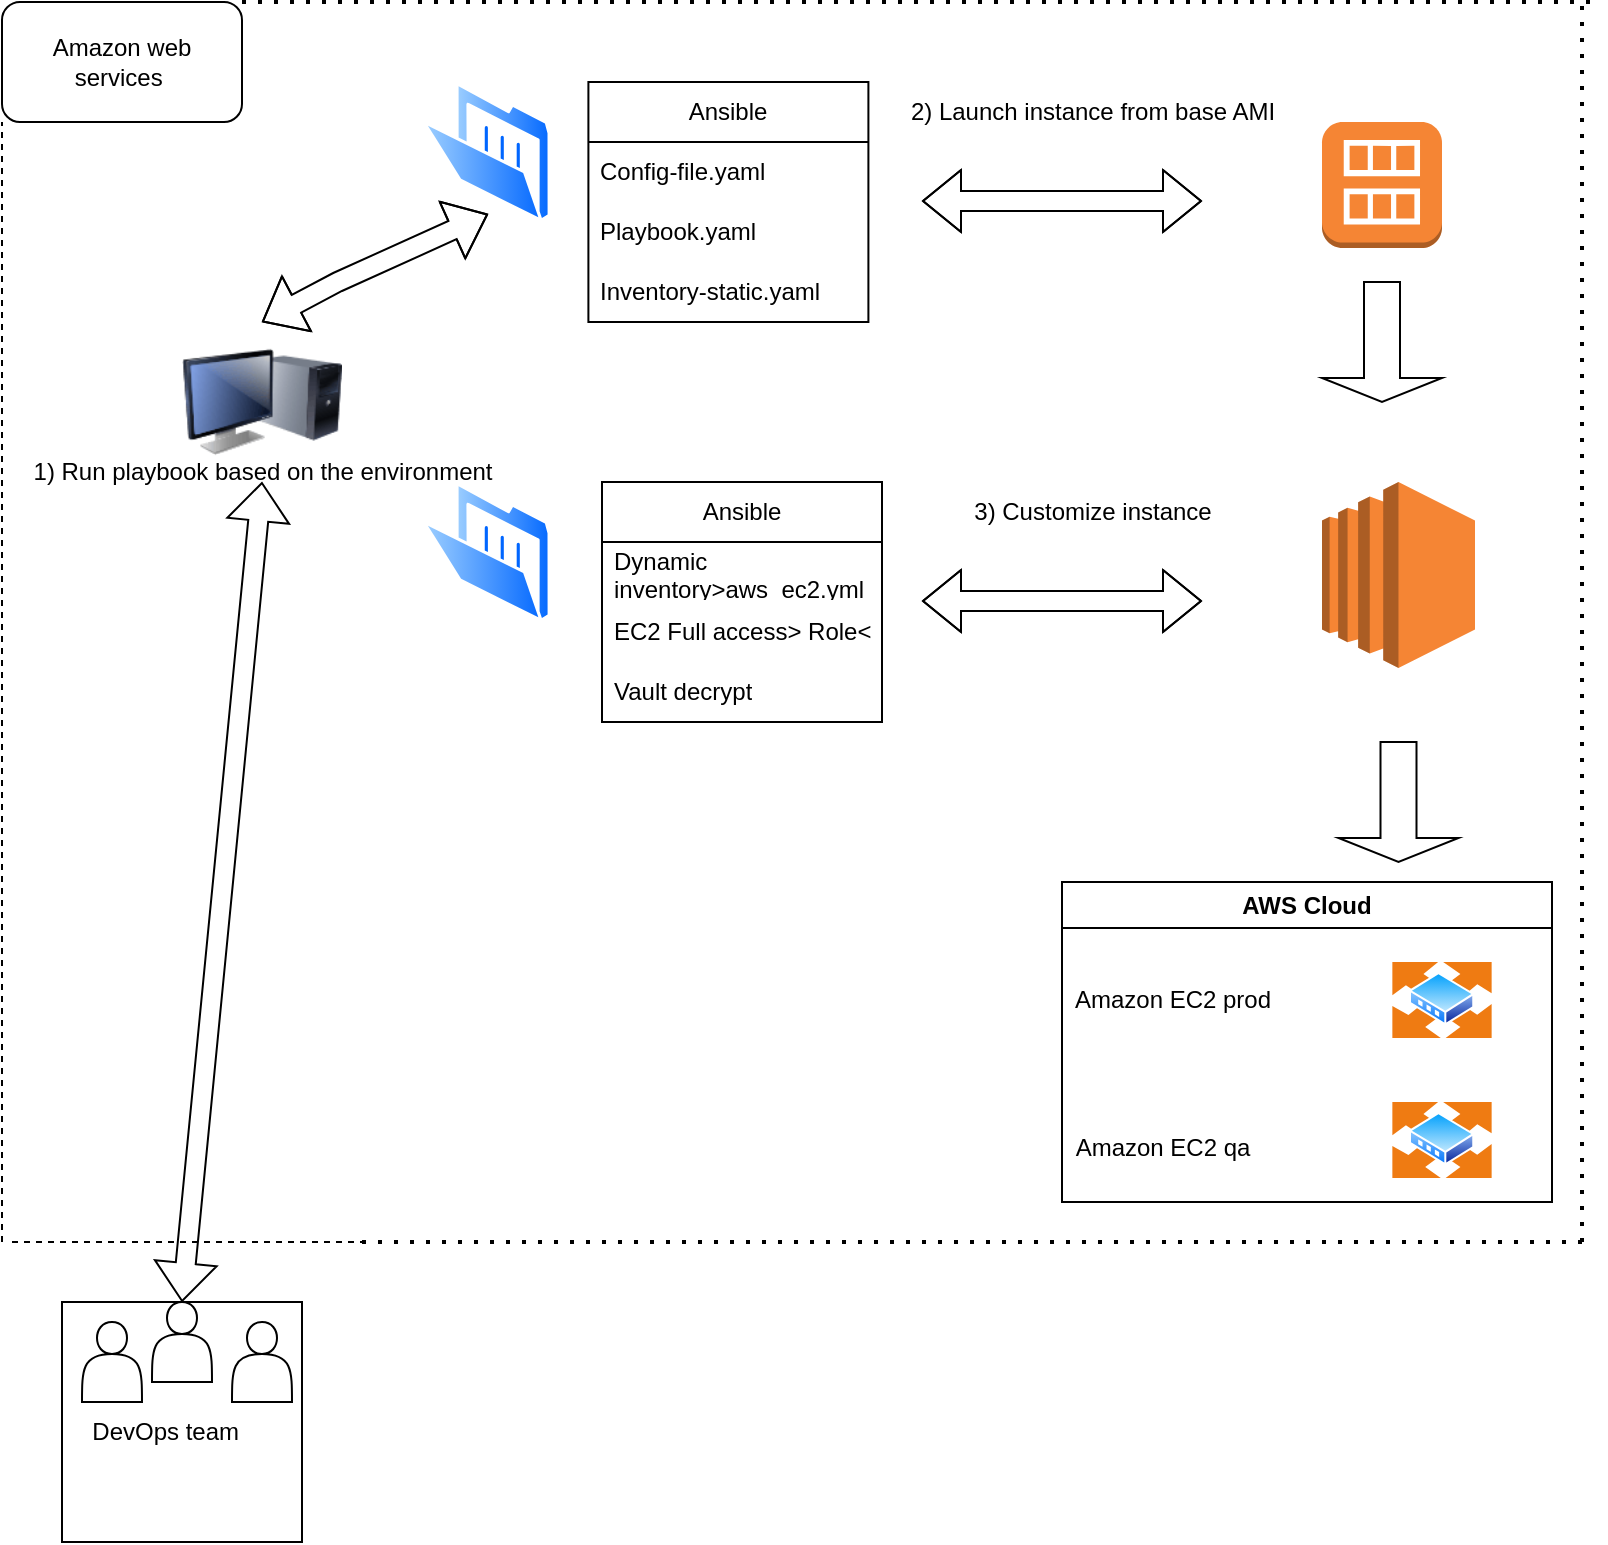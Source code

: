 <mxfile version="24.6.5" type="device">
  <diagram name="Page-1" id="IyVFc7qLOiWu3YuaCPPt">
    <mxGraphModel dx="2152" dy="780" grid="1" gridSize="10" guides="1" tooltips="1" connect="1" arrows="1" fold="1" page="1" pageScale="1" pageWidth="850" pageHeight="1100" math="0" shadow="0">
      <root>
        <mxCell id="0" />
        <mxCell id="1" parent="0" />
        <mxCell id="ZUBSSfxszrNEVLq0Uzy9-1" value="" style="whiteSpace=wrap;html=1;aspect=fixed;" parent="1" vertex="1">
          <mxGeometry x="-790" y="690" width="120" height="120" as="geometry" />
        </mxCell>
        <mxCell id="ZUBSSfxszrNEVLq0Uzy9-5" value="AWS Cloud" style="swimlane;whiteSpace=wrap;html=1;" parent="1" vertex="1">
          <mxGeometry x="-290" y="480" width="245" height="160" as="geometry" />
        </mxCell>
        <mxCell id="ZUBSSfxszrNEVLq0Uzy9-9" value="" style="image;aspect=fixed;perimeter=ellipsePerimeter;html=1;align=center;shadow=0;dashed=0;spacingTop=3;image=img/lib/active_directory/router.svg;" parent="ZUBSSfxszrNEVLq0Uzy9-5" vertex="1">
          <mxGeometry x="165" y="40" width="50" height="38" as="geometry" />
        </mxCell>
        <mxCell id="ZUBSSfxszrNEVLq0Uzy9-11" value="Amazon EC2 prod" style="text;html=1;align=center;verticalAlign=middle;resizable=0;points=[];autosize=1;strokeColor=none;fillColor=none;" parent="ZUBSSfxszrNEVLq0Uzy9-5" vertex="1">
          <mxGeometry x="-5" y="44" width="120" height="30" as="geometry" />
        </mxCell>
        <mxCell id="ZUBSSfxszrNEVLq0Uzy9-12" value="" style="image;aspect=fixed;perimeter=ellipsePerimeter;html=1;align=center;shadow=0;dashed=0;spacingTop=3;image=img/lib/active_directory/router.svg;" parent="ZUBSSfxszrNEVLq0Uzy9-5" vertex="1">
          <mxGeometry x="165" y="110" width="50" height="38" as="geometry" />
        </mxCell>
        <mxCell id="ZUBSSfxszrNEVLq0Uzy9-13" value="Amazon EC2 qa" style="text;html=1;align=center;verticalAlign=middle;resizable=0;points=[];autosize=1;strokeColor=none;fillColor=none;" parent="ZUBSSfxszrNEVLq0Uzy9-5" vertex="1">
          <mxGeometry x="-5" y="118" width="110" height="30" as="geometry" />
        </mxCell>
        <mxCell id="ZUBSSfxszrNEVLq0Uzy9-8" value="" style="shape=actor;whiteSpace=wrap;html=1;" parent="1" vertex="1">
          <mxGeometry x="-780" y="700" width="30" height="40" as="geometry" />
        </mxCell>
        <mxCell id="ZUBSSfxszrNEVLq0Uzy9-21" value="" style="image;aspect=fixed;perimeter=ellipsePerimeter;html=1;align=center;shadow=0;dashed=0;spacingTop=3;image=img/lib/active_directory/folder_open.svg;" parent="1" vertex="1">
          <mxGeometry x="-610" y="80" width="64.4" height="70" as="geometry" />
        </mxCell>
        <mxCell id="ZUBSSfxszrNEVLq0Uzy9-25" value="DevOps team&amp;nbsp;" style="text;html=1;align=center;verticalAlign=middle;resizable=0;points=[];autosize=1;strokeColor=none;fillColor=none;" parent="1" vertex="1">
          <mxGeometry x="-787.2" y="740" width="100" height="30" as="geometry" />
        </mxCell>
        <mxCell id="SJhDoxv-UmGifvt-m18Y-3" value="" style="shape=actor;whiteSpace=wrap;html=1;" vertex="1" parent="1">
          <mxGeometry x="-705" y="700" width="30" height="40" as="geometry" />
        </mxCell>
        <mxCell id="SJhDoxv-UmGifvt-m18Y-5" value="" style="shape=actor;whiteSpace=wrap;html=1;" vertex="1" parent="1">
          <mxGeometry x="-745" y="690" width="30" height="40" as="geometry" />
        </mxCell>
        <mxCell id="SJhDoxv-UmGifvt-m18Y-8" value="Ansible" style="swimlane;fontStyle=0;childLayout=stackLayout;horizontal=1;startSize=30;horizontalStack=0;resizeParent=1;resizeParentMax=0;resizeLast=0;collapsible=1;marginBottom=0;whiteSpace=wrap;html=1;" vertex="1" parent="1">
          <mxGeometry x="-526.8" y="80" width="140" height="120" as="geometry" />
        </mxCell>
        <mxCell id="SJhDoxv-UmGifvt-m18Y-9" value="Config-file.yaml" style="text;strokeColor=none;fillColor=none;align=left;verticalAlign=middle;spacingLeft=4;spacingRight=4;overflow=hidden;points=[[0,0.5],[1,0.5]];portConstraint=eastwest;rotatable=0;whiteSpace=wrap;html=1;" vertex="1" parent="SJhDoxv-UmGifvt-m18Y-8">
          <mxGeometry y="30" width="140" height="30" as="geometry" />
        </mxCell>
        <mxCell id="SJhDoxv-UmGifvt-m18Y-10" value="Playbook.yaml" style="text;strokeColor=none;fillColor=none;align=left;verticalAlign=middle;spacingLeft=4;spacingRight=4;overflow=hidden;points=[[0,0.5],[1,0.5]];portConstraint=eastwest;rotatable=0;whiteSpace=wrap;html=1;" vertex="1" parent="SJhDoxv-UmGifvt-m18Y-8">
          <mxGeometry y="60" width="140" height="30" as="geometry" />
        </mxCell>
        <mxCell id="SJhDoxv-UmGifvt-m18Y-11" value="Inventory-static.yaml" style="text;strokeColor=none;fillColor=none;align=left;verticalAlign=middle;spacingLeft=4;spacingRight=4;overflow=hidden;points=[[0,0.5],[1,0.5]];portConstraint=eastwest;rotatable=0;whiteSpace=wrap;html=1;" vertex="1" parent="SJhDoxv-UmGifvt-m18Y-8">
          <mxGeometry y="90" width="140" height="30" as="geometry" />
        </mxCell>
        <mxCell id="SJhDoxv-UmGifvt-m18Y-12" value="" style="shape=flexArrow;endArrow=classic;startArrow=classic;html=1;rounded=0;" edge="1" parent="1">
          <mxGeometry width="100" height="100" relative="1" as="geometry">
            <mxPoint x="-360" y="139.5" as="sourcePoint" />
            <mxPoint x="-220" y="139.5" as="targetPoint" />
            <Array as="points">
              <mxPoint x="-290" y="139.5" />
            </Array>
          </mxGeometry>
        </mxCell>
        <mxCell id="SJhDoxv-UmGifvt-m18Y-14" value="" style="image;aspect=fixed;perimeter=ellipsePerimeter;html=1;align=center;shadow=0;dashed=0;spacingTop=3;image=img/lib/active_directory/folder_open.svg;" vertex="1" parent="1">
          <mxGeometry x="-610" y="280" width="64.4" height="70" as="geometry" />
        </mxCell>
        <mxCell id="SJhDoxv-UmGifvt-m18Y-16" value="Ansible" style="swimlane;fontStyle=0;childLayout=stackLayout;horizontal=1;startSize=30;horizontalStack=0;resizeParent=1;resizeParentMax=0;resizeLast=0;collapsible=1;marginBottom=0;whiteSpace=wrap;html=1;" vertex="1" parent="1">
          <mxGeometry x="-520" y="280" width="140" height="120" as="geometry" />
        </mxCell>
        <mxCell id="SJhDoxv-UmGifvt-m18Y-17" value="Dynamic inventory&amp;gt;aws_ec2.yml" style="text;strokeColor=none;fillColor=none;align=left;verticalAlign=middle;spacingLeft=4;spacingRight=4;overflow=hidden;points=[[0,0.5],[1,0.5]];portConstraint=eastwest;rotatable=0;whiteSpace=wrap;html=1;" vertex="1" parent="SJhDoxv-UmGifvt-m18Y-16">
          <mxGeometry y="30" width="140" height="30" as="geometry" />
        </mxCell>
        <mxCell id="SJhDoxv-UmGifvt-m18Y-18" value="EC2 Full access&amp;gt; Role&amp;lt;" style="text;strokeColor=none;fillColor=none;align=left;verticalAlign=middle;spacingLeft=4;spacingRight=4;overflow=hidden;points=[[0,0.5],[1,0.5]];portConstraint=eastwest;rotatable=0;whiteSpace=wrap;html=1;" vertex="1" parent="SJhDoxv-UmGifvt-m18Y-16">
          <mxGeometry y="60" width="140" height="30" as="geometry" />
        </mxCell>
        <mxCell id="SJhDoxv-UmGifvt-m18Y-19" value="Vault decrypt" style="text;strokeColor=none;fillColor=none;align=left;verticalAlign=middle;spacingLeft=4;spacingRight=4;overflow=hidden;points=[[0,0.5],[1,0.5]];portConstraint=eastwest;rotatable=0;whiteSpace=wrap;html=1;" vertex="1" parent="SJhDoxv-UmGifvt-m18Y-16">
          <mxGeometry y="90" width="140" height="30" as="geometry" />
        </mxCell>
        <mxCell id="SJhDoxv-UmGifvt-m18Y-20" value="" style="shape=flexArrow;endArrow=classic;startArrow=classic;html=1;rounded=0;" edge="1" parent="1">
          <mxGeometry width="100" height="100" relative="1" as="geometry">
            <mxPoint x="-360" y="339.5" as="sourcePoint" />
            <mxPoint x="-220" y="339.5" as="targetPoint" />
            <Array as="points">
              <mxPoint x="-290" y="339.5" />
            </Array>
          </mxGeometry>
        </mxCell>
        <mxCell id="SJhDoxv-UmGifvt-m18Y-21" value="" style="outlineConnect=0;dashed=0;verticalLabelPosition=bottom;verticalAlign=top;align=center;html=1;shape=mxgraph.aws3.ami;fillColor=#F58534;gradientColor=none;" vertex="1" parent="1">
          <mxGeometry x="-160" y="100" width="60" height="63" as="geometry" />
        </mxCell>
        <mxCell id="SJhDoxv-UmGifvt-m18Y-22" value="" style="outlineConnect=0;dashed=0;verticalLabelPosition=bottom;verticalAlign=top;align=center;html=1;shape=mxgraph.aws3.ec2;fillColor=#F58534;gradientColor=none;" vertex="1" parent="1">
          <mxGeometry x="-160" y="280" width="76.5" height="93" as="geometry" />
        </mxCell>
        <mxCell id="SJhDoxv-UmGifvt-m18Y-23" value="Amazon web services&amp;nbsp;" style="rounded=1;whiteSpace=wrap;html=1;" vertex="1" parent="1">
          <mxGeometry x="-820" y="40" width="120" height="60" as="geometry" />
        </mxCell>
        <mxCell id="SJhDoxv-UmGifvt-m18Y-24" value="2) Launch instance from base AMI" style="text;html=1;align=center;verticalAlign=middle;resizable=0;points=[];autosize=1;strokeColor=none;fillColor=none;" vertex="1" parent="1">
          <mxGeometry x="-380" y="80" width="210" height="30" as="geometry" />
        </mxCell>
        <mxCell id="SJhDoxv-UmGifvt-m18Y-25" value="3) Customize instance" style="text;html=1;align=center;verticalAlign=middle;resizable=0;points=[];autosize=1;strokeColor=none;fillColor=none;" vertex="1" parent="1">
          <mxGeometry x="-345" y="280" width="140" height="30" as="geometry" />
        </mxCell>
        <mxCell id="SJhDoxv-UmGifvt-m18Y-26" value="" style="image;html=1;image=img/lib/clip_art/computers/Monitor_Tower_128x128.png" vertex="1" parent="1">
          <mxGeometry x="-730" y="200" width="80" height="80" as="geometry" />
        </mxCell>
        <mxCell id="SJhDoxv-UmGifvt-m18Y-27" value="1) Run playbook based on the environment" style="text;html=1;align=center;verticalAlign=middle;resizable=0;points=[];autosize=1;strokeColor=none;fillColor=none;" vertex="1" parent="1">
          <mxGeometry x="-815" y="260" width="250" height="30" as="geometry" />
        </mxCell>
        <mxCell id="SJhDoxv-UmGifvt-m18Y-28" value="" style="shape=flexArrow;endArrow=classic;startArrow=classic;html=1;rounded=0;entryX=0.5;entryY=1;entryDx=0;entryDy=0;" edge="1" parent="1" target="SJhDoxv-UmGifvt-m18Y-26">
          <mxGeometry width="100" height="100" relative="1" as="geometry">
            <mxPoint x="-730" y="690" as="sourcePoint" />
            <mxPoint x="-660" y="340" as="targetPoint" />
            <Array as="points" />
          </mxGeometry>
        </mxCell>
        <mxCell id="SJhDoxv-UmGifvt-m18Y-29" value="" style="shape=flexArrow;endArrow=classic;startArrow=classic;html=1;rounded=0;entryX=0.047;entryY=0.943;entryDx=0;entryDy=0;entryPerimeter=0;exitX=0.125;exitY=0;exitDx=0;exitDy=0;exitPerimeter=0;" edge="1" parent="1">
          <mxGeometry width="100" height="100" relative="1" as="geometry">
            <mxPoint x="-690" y="200" as="sourcePoint" />
            <mxPoint x="-576.973" y="146.01" as="targetPoint" />
            <Array as="points">
              <mxPoint x="-652.2" y="180" />
            </Array>
          </mxGeometry>
        </mxCell>
        <mxCell id="SJhDoxv-UmGifvt-m18Y-30" value="" style="shape=singleArrow;direction=south;whiteSpace=wrap;html=1;" vertex="1" parent="1">
          <mxGeometry x="-160" y="180" width="60" height="60" as="geometry" />
        </mxCell>
        <mxCell id="SJhDoxv-UmGifvt-m18Y-31" value="" style="shape=singleArrow;direction=south;whiteSpace=wrap;html=1;" vertex="1" parent="1">
          <mxGeometry x="-151.75" y="410" width="60" height="60" as="geometry" />
        </mxCell>
        <mxCell id="SJhDoxv-UmGifvt-m18Y-32" value="" style="endArrow=none;dashed=1;html=1;dashPattern=1 3;strokeWidth=2;rounded=0;exitX=1;exitY=0;exitDx=0;exitDy=0;" edge="1" parent="1" source="SJhDoxv-UmGifvt-m18Y-23">
          <mxGeometry width="50" height="50" relative="1" as="geometry">
            <mxPoint x="-570" y="80" as="sourcePoint" />
            <mxPoint x="-20" y="40" as="targetPoint" />
            <Array as="points">
              <mxPoint x="-380" y="40" />
            </Array>
          </mxGeometry>
        </mxCell>
        <mxCell id="SJhDoxv-UmGifvt-m18Y-33" value="" style="endArrow=none;dashed=1;html=1;dashPattern=1 3;strokeWidth=2;rounded=0;" edge="1" parent="1">
          <mxGeometry width="50" height="50" relative="1" as="geometry">
            <mxPoint x="-30" y="660" as="sourcePoint" />
            <mxPoint x="-30" y="40" as="targetPoint" />
          </mxGeometry>
        </mxCell>
        <mxCell id="SJhDoxv-UmGifvt-m18Y-34" value="" style="endArrow=none;dashed=1;html=1;dashPattern=1 3;strokeWidth=2;rounded=0;" edge="1" parent="1">
          <mxGeometry width="50" height="50" relative="1" as="geometry">
            <mxPoint x="-640" y="660" as="sourcePoint" />
            <mxPoint x="-30" y="660" as="targetPoint" />
          </mxGeometry>
        </mxCell>
        <mxCell id="SJhDoxv-UmGifvt-m18Y-36" value="" style="endArrow=none;dashed=1;html=1;rounded=0;" edge="1" parent="1">
          <mxGeometry width="50" height="50" relative="1" as="geometry">
            <mxPoint x="-820" y="660" as="sourcePoint" />
            <mxPoint x="-820" y="100" as="targetPoint" />
          </mxGeometry>
        </mxCell>
        <mxCell id="SJhDoxv-UmGifvt-m18Y-37" value="" style="endArrow=none;dashed=1;html=1;rounded=0;" edge="1" parent="1">
          <mxGeometry width="50" height="50" relative="1" as="geometry">
            <mxPoint x="-815" y="660" as="sourcePoint" />
            <mxPoint x="-635" y="660" as="targetPoint" />
          </mxGeometry>
        </mxCell>
      </root>
    </mxGraphModel>
  </diagram>
</mxfile>
